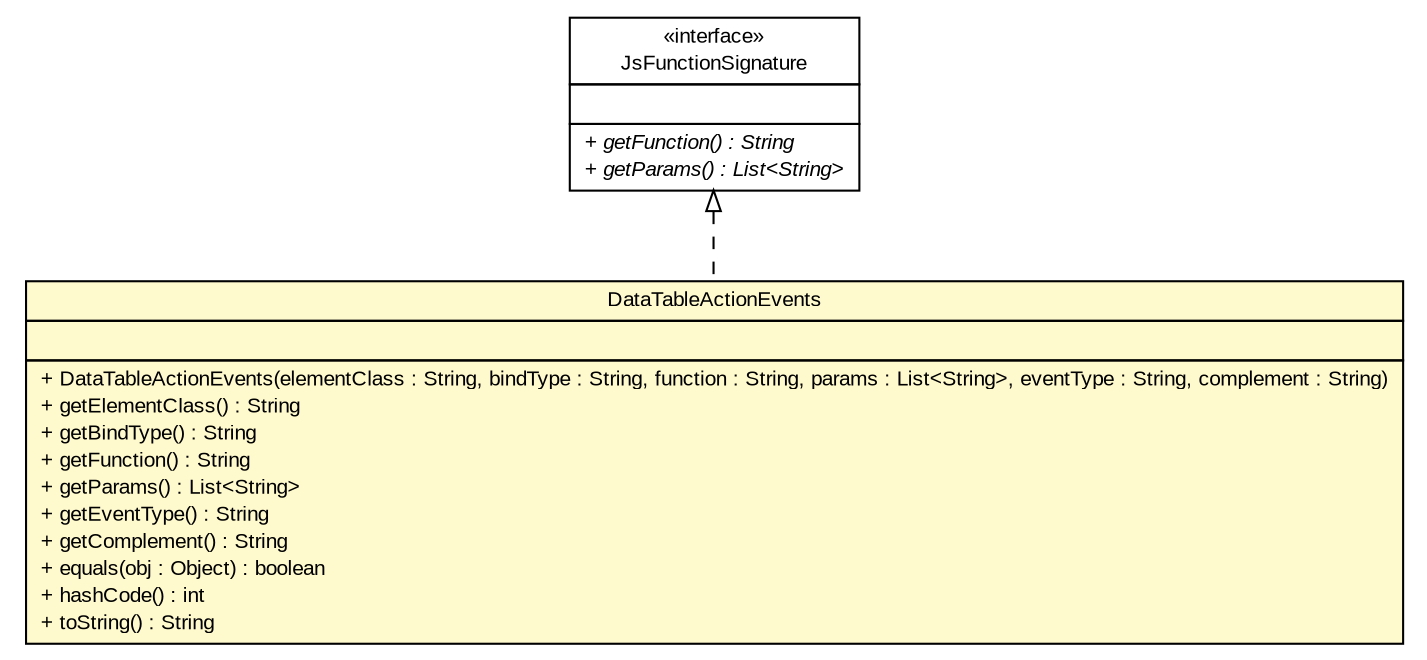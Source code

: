 #!/usr/local/bin/dot
#
# Class diagram 
# Generated by UMLGraph version R5_6 (http://www.umlgraph.org/)
#

digraph G {
	edge [fontname="arial",fontsize=10,labelfontname="arial",labelfontsize=10];
	node [fontname="arial",fontsize=10,shape=plaintext];
	nodesep=0.25;
	ranksep=0.5;
	// br.gov.to.sefaz.presentation.managedbean.composites.domain.JsFunctionSignature
	c465 [label=<<table title="br.gov.to.sefaz.presentation.managedbean.composites.domain.JsFunctionSignature" border="0" cellborder="1" cellspacing="0" cellpadding="2" port="p" href="./JsFunctionSignature.html">
		<tr><td><table border="0" cellspacing="0" cellpadding="1">
<tr><td align="center" balign="center"> &#171;interface&#187; </td></tr>
<tr><td align="center" balign="center"> JsFunctionSignature </td></tr>
		</table></td></tr>
		<tr><td><table border="0" cellspacing="0" cellpadding="1">
<tr><td align="left" balign="left">  </td></tr>
		</table></td></tr>
		<tr><td><table border="0" cellspacing="0" cellpadding="1">
<tr><td align="left" balign="left"><font face="arial italic" point-size="10.0"> + getFunction() : String </font></td></tr>
<tr><td align="left" balign="left"><font face="arial italic" point-size="10.0"> + getParams() : List&lt;String&gt; </font></td></tr>
		</table></td></tr>
		</table>>, URL="./JsFunctionSignature.html", fontname="arial", fontcolor="black", fontsize=10.0];
	// br.gov.to.sefaz.presentation.managedbean.composites.domain.DataTableActionEvents
	c469 [label=<<table title="br.gov.to.sefaz.presentation.managedbean.composites.domain.DataTableActionEvents" border="0" cellborder="1" cellspacing="0" cellpadding="2" port="p" bgcolor="lemonChiffon" href="./DataTableActionEvents.html">
		<tr><td><table border="0" cellspacing="0" cellpadding="1">
<tr><td align="center" balign="center"> DataTableActionEvents </td></tr>
		</table></td></tr>
		<tr><td><table border="0" cellspacing="0" cellpadding="1">
<tr><td align="left" balign="left">  </td></tr>
		</table></td></tr>
		<tr><td><table border="0" cellspacing="0" cellpadding="1">
<tr><td align="left" balign="left"> + DataTableActionEvents(elementClass : String, bindType : String, function : String, params : List&lt;String&gt;, eventType : String, complement : String) </td></tr>
<tr><td align="left" balign="left"> + getElementClass() : String </td></tr>
<tr><td align="left" balign="left"> + getBindType() : String </td></tr>
<tr><td align="left" balign="left"> + getFunction() : String </td></tr>
<tr><td align="left" balign="left"> + getParams() : List&lt;String&gt; </td></tr>
<tr><td align="left" balign="left"> + getEventType() : String </td></tr>
<tr><td align="left" balign="left"> + getComplement() : String </td></tr>
<tr><td align="left" balign="left"> + equals(obj : Object) : boolean </td></tr>
<tr><td align="left" balign="left"> + hashCode() : int </td></tr>
<tr><td align="left" balign="left"> + toString() : String </td></tr>
		</table></td></tr>
		</table>>, URL="./DataTableActionEvents.html", fontname="arial", fontcolor="black", fontsize=10.0];
	//br.gov.to.sefaz.presentation.managedbean.composites.domain.DataTableActionEvents implements br.gov.to.sefaz.presentation.managedbean.composites.domain.JsFunctionSignature
	c465:p -> c469:p [dir=back,arrowtail=empty,style=dashed];
}

